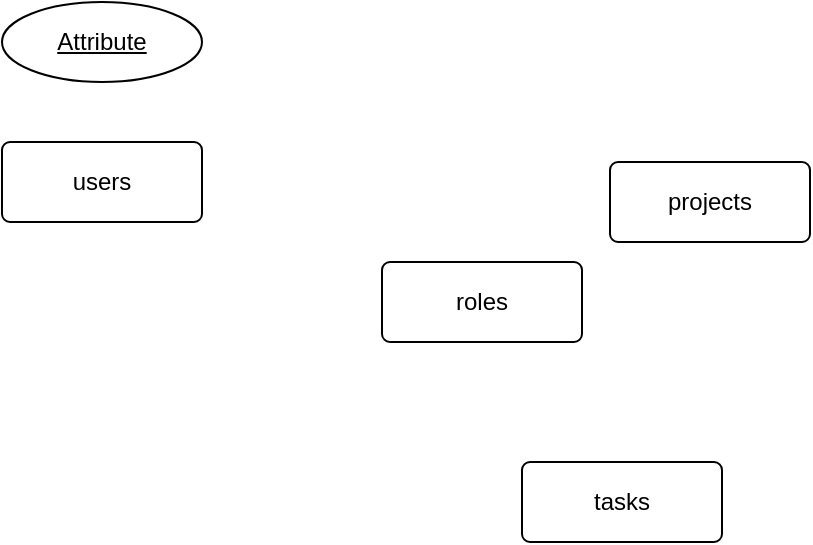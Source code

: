 <mxfile version="26.2.14">
  <diagram name="Halaman-1" id="ZbGP_5GriYiZlR-Cpsfa">
    <mxGraphModel dx="761" dy="359" grid="1" gridSize="10" guides="1" tooltips="1" connect="1" arrows="1" fold="1" page="1" pageScale="1" pageWidth="827" pageHeight="1169" math="0" shadow="0">
      <root>
        <mxCell id="0" />
        <mxCell id="1" parent="0" />
        <mxCell id="5WlBYe_JQXOiV_pGtMh6-1" value="users" style="rounded=1;arcSize=10;whiteSpace=wrap;html=1;align=center;" vertex="1" parent="1">
          <mxGeometry x="110" y="220" width="100" height="40" as="geometry" />
        </mxCell>
        <mxCell id="5WlBYe_JQXOiV_pGtMh6-2" value="roles" style="rounded=1;arcSize=10;whiteSpace=wrap;html=1;align=center;" vertex="1" parent="1">
          <mxGeometry x="300" y="280" width="100" height="40" as="geometry" />
        </mxCell>
        <mxCell id="5WlBYe_JQXOiV_pGtMh6-3" value="tasks" style="rounded=1;arcSize=10;whiteSpace=wrap;html=1;align=center;" vertex="1" parent="1">
          <mxGeometry x="370" y="380" width="100" height="40" as="geometry" />
        </mxCell>
        <mxCell id="5WlBYe_JQXOiV_pGtMh6-4" value="projects" style="rounded=1;arcSize=10;whiteSpace=wrap;html=1;align=center;" vertex="1" parent="1">
          <mxGeometry x="414" y="230" width="100" height="40" as="geometry" />
        </mxCell>
        <mxCell id="5WlBYe_JQXOiV_pGtMh6-6" value="Attribute" style="ellipse;whiteSpace=wrap;html=1;align=center;fontStyle=4;" vertex="1" parent="1">
          <mxGeometry x="110" y="150" width="100" height="40" as="geometry" />
        </mxCell>
      </root>
    </mxGraphModel>
  </diagram>
</mxfile>
